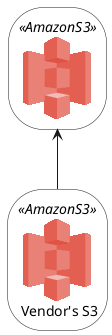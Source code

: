 {
  "sha1": "9lstl1ak984w5rjnk1x4lqxhag4o1sc",
  "insertion": {
    "when": "2024-05-30T20:48:21.714Z",
    "user": "plantuml@gmail.com"
  }
}
@startuml
!include <aws/common.puml>
!include <aws/Storage/AmazonS3/AMAzonS3.puml>
!include <aws/Storage/AmazonS3/bucket/bucket.puml>

AMAZONS3(s3_internal)
AMAZONS3(s3_partner,"Vendor's S3")
s3_internal <-- s3_partner
@enduml
